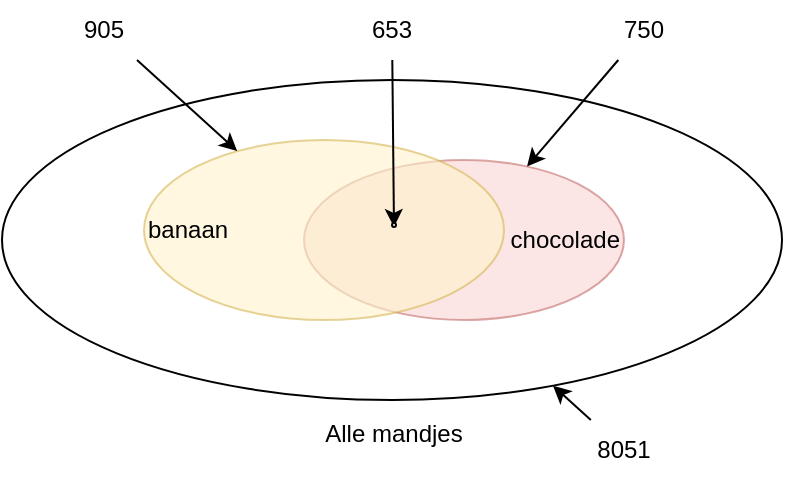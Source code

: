 <mxfile version="23.1.5" type="device" pages="3">
  <diagram name="bananen-chocolade" id="uVqLn6Fd8Br9dBt_fxyj">
    <mxGraphModel dx="954" dy="610" grid="1" gridSize="10" guides="1" tooltips="1" connect="1" arrows="1" fold="1" page="1" pageScale="1" pageWidth="827" pageHeight="1169" math="0" shadow="0">
      <root>
        <mxCell id="0" />
        <mxCell id="1" parent="0" />
        <mxCell id="CdGowpy9f_m-t5TMPZP0-2" value="" style="ellipse;whiteSpace=wrap;html=1;fillColor=none;" vertex="1" parent="1">
          <mxGeometry x="219" y="170" width="390" height="160" as="geometry" />
        </mxCell>
        <mxCell id="CdGowpy9f_m-t5TMPZP0-3" value="chocolade" style="ellipse;whiteSpace=wrap;html=1;fillColor=#f8cecc;strokeColor=#b85450;opacity=50;align=right;" vertex="1" parent="1">
          <mxGeometry x="370" y="210" width="160" height="80" as="geometry" />
        </mxCell>
        <mxCell id="CdGowpy9f_m-t5TMPZP0-1" value="banaan" style="ellipse;whiteSpace=wrap;html=1;fillColor=#fff2cc;strokeColor=#d6b656;opacity=60;align=left;" vertex="1" parent="1">
          <mxGeometry x="290" y="200" width="180" height="90" as="geometry" />
        </mxCell>
        <mxCell id="CdGowpy9f_m-t5TMPZP0-4" value="Alle mandjes" style="text;html=1;align=center;verticalAlign=middle;whiteSpace=wrap;rounded=0;" vertex="1" parent="1">
          <mxGeometry x="370" y="332" width="90" height="30" as="geometry" />
        </mxCell>
        <mxCell id="CdGowpy9f_m-t5TMPZP0-12" style="rounded=0;orthogonalLoop=1;jettySize=auto;html=1;" edge="1" parent="1" source="CdGowpy9f_m-t5TMPZP0-5" target="CdGowpy9f_m-t5TMPZP0-2">
          <mxGeometry relative="1" as="geometry" />
        </mxCell>
        <mxCell id="CdGowpy9f_m-t5TMPZP0-5" value="8051" style="text;html=1;align=center;verticalAlign=middle;whiteSpace=wrap;rounded=0;" vertex="1" parent="1">
          <mxGeometry x="500" y="340" width="60" height="30" as="geometry" />
        </mxCell>
        <mxCell id="CdGowpy9f_m-t5TMPZP0-13" style="rounded=0;orthogonalLoop=1;jettySize=auto;html=1;" edge="1" parent="1" source="CdGowpy9f_m-t5TMPZP0-6" target="CdGowpy9f_m-t5TMPZP0-1">
          <mxGeometry relative="1" as="geometry" />
        </mxCell>
        <mxCell id="CdGowpy9f_m-t5TMPZP0-6" value="905" style="text;html=1;align=center;verticalAlign=middle;whiteSpace=wrap;rounded=0;" vertex="1" parent="1">
          <mxGeometry x="240" y="130" width="60" height="30" as="geometry" />
        </mxCell>
        <mxCell id="CdGowpy9f_m-t5TMPZP0-15" style="rounded=0;orthogonalLoop=1;jettySize=auto;html=1;" edge="1" parent="1" source="CdGowpy9f_m-t5TMPZP0-7" target="CdGowpy9f_m-t5TMPZP0-3">
          <mxGeometry relative="1" as="geometry" />
        </mxCell>
        <mxCell id="CdGowpy9f_m-t5TMPZP0-7" value="750" style="text;html=1;align=center;verticalAlign=middle;whiteSpace=wrap;rounded=0;" vertex="1" parent="1">
          <mxGeometry x="510" y="130" width="60" height="30" as="geometry" />
        </mxCell>
        <mxCell id="CdGowpy9f_m-t5TMPZP0-17" style="rounded=0;orthogonalLoop=1;jettySize=auto;html=1;entryX=0.5;entryY=1;entryDx=0;entryDy=0;" edge="1" parent="1" source="CdGowpy9f_m-t5TMPZP0-8" target="CdGowpy9f_m-t5TMPZP0-16">
          <mxGeometry relative="1" as="geometry" />
        </mxCell>
        <mxCell id="CdGowpy9f_m-t5TMPZP0-8" value="653" style="text;html=1;align=center;verticalAlign=middle;whiteSpace=wrap;rounded=0;" vertex="1" parent="1">
          <mxGeometry x="384" y="130" width="60" height="30" as="geometry" />
        </mxCell>
        <mxCell id="CdGowpy9f_m-t5TMPZP0-16" value="" style="ellipse;whiteSpace=wrap;html=1;aspect=fixed;rotation=0;" vertex="1" parent="1">
          <mxGeometry x="414" y="241.5" width="2" height="2" as="geometry" />
        </mxCell>
      </root>
    </mxGraphModel>
  </diagram>
  <diagram name="als-banaan-dan-chocolade" id="mxBiFIFsAOXTvklFQTcD">
    <mxGraphModel dx="954" dy="610" grid="1" gridSize="10" guides="1" tooltips="1" connect="1" arrows="1" fold="1" page="1" pageScale="1" pageWidth="827" pageHeight="1169" math="0" shadow="0">
      <root>
        <mxCell id="P6SNPDhXtQo6X3-Boat4-0" />
        <mxCell id="P6SNPDhXtQo6X3-Boat4-1" parent="P6SNPDhXtQo6X3-Boat4-0" />
        <mxCell id="P6SNPDhXtQo6X3-Boat4-3" value="chocolade" style="ellipse;whiteSpace=wrap;html=1;opacity=50;align=center;strokeWidth=1;dashed=1;fillColor=#f8cecc;strokeColor=#b85450;" vertex="1" parent="P6SNPDhXtQo6X3-Boat4-1">
          <mxGeometry x="350" y="210" width="160" height="80" as="geometry" />
        </mxCell>
        <mxCell id="P6SNPDhXtQo6X3-Boat4-4" value="banaan" style="ellipse;whiteSpace=wrap;html=1;fillColor=#fff2cc;strokeColor=#d6b656;opacity=60;align=left;fixDash=0;container=0;comic=0;" vertex="1" parent="P6SNPDhXtQo6X3-Boat4-1">
          <mxGeometry x="290" y="200" width="180" height="90" as="geometry" />
        </mxCell>
        <mxCell id="P6SNPDhXtQo6X3-Boat4-8" style="rounded=0;orthogonalLoop=1;jettySize=auto;html=1;" edge="1" parent="P6SNPDhXtQo6X3-Boat4-1" source="P6SNPDhXtQo6X3-Boat4-9" target="P6SNPDhXtQo6X3-Boat4-4">
          <mxGeometry relative="1" as="geometry" />
        </mxCell>
        <mxCell id="P6SNPDhXtQo6X3-Boat4-9" value="905" style="text;html=1;align=center;verticalAlign=middle;whiteSpace=wrap;rounded=0;" vertex="1" parent="P6SNPDhXtQo6X3-Boat4-1">
          <mxGeometry x="270" y="160" width="60" height="30" as="geometry" />
        </mxCell>
        <mxCell id="P6SNPDhXtQo6X3-Boat4-12" style="rounded=0;orthogonalLoop=1;jettySize=auto;html=1;entryX=0.5;entryY=1;entryDx=0;entryDy=0;" edge="1" parent="P6SNPDhXtQo6X3-Boat4-1" source="P6SNPDhXtQo6X3-Boat4-13" target="P6SNPDhXtQo6X3-Boat4-14">
          <mxGeometry relative="1" as="geometry" />
        </mxCell>
        <mxCell id="P6SNPDhXtQo6X3-Boat4-13" value="653" style="text;html=1;align=center;verticalAlign=middle;whiteSpace=wrap;rounded=0;" vertex="1" parent="P6SNPDhXtQo6X3-Boat4-1">
          <mxGeometry x="383" y="160" width="60" height="30" as="geometry" />
        </mxCell>
        <mxCell id="P6SNPDhXtQo6X3-Boat4-14" value="" style="ellipse;whiteSpace=wrap;html=1;aspect=fixed;rotation=0;" vertex="1" parent="P6SNPDhXtQo6X3-Boat4-1">
          <mxGeometry x="412" y="230" width="2" height="2" as="geometry" />
        </mxCell>
      </root>
    </mxGraphModel>
  </diagram>
  <diagram id="c1PKnL5FBCqqEVdXnsbW" name="Pagina-2">
    <mxGraphModel dx="954" dy="610" grid="1" gridSize="10" guides="1" tooltips="1" connect="1" arrows="1" fold="1" page="1" pageScale="1" pageWidth="827" pageHeight="1169" math="0" shadow="0">
      <root>
        <mxCell id="0" />
        <mxCell id="1" parent="0" />
      </root>
    </mxGraphModel>
  </diagram>
</mxfile>
